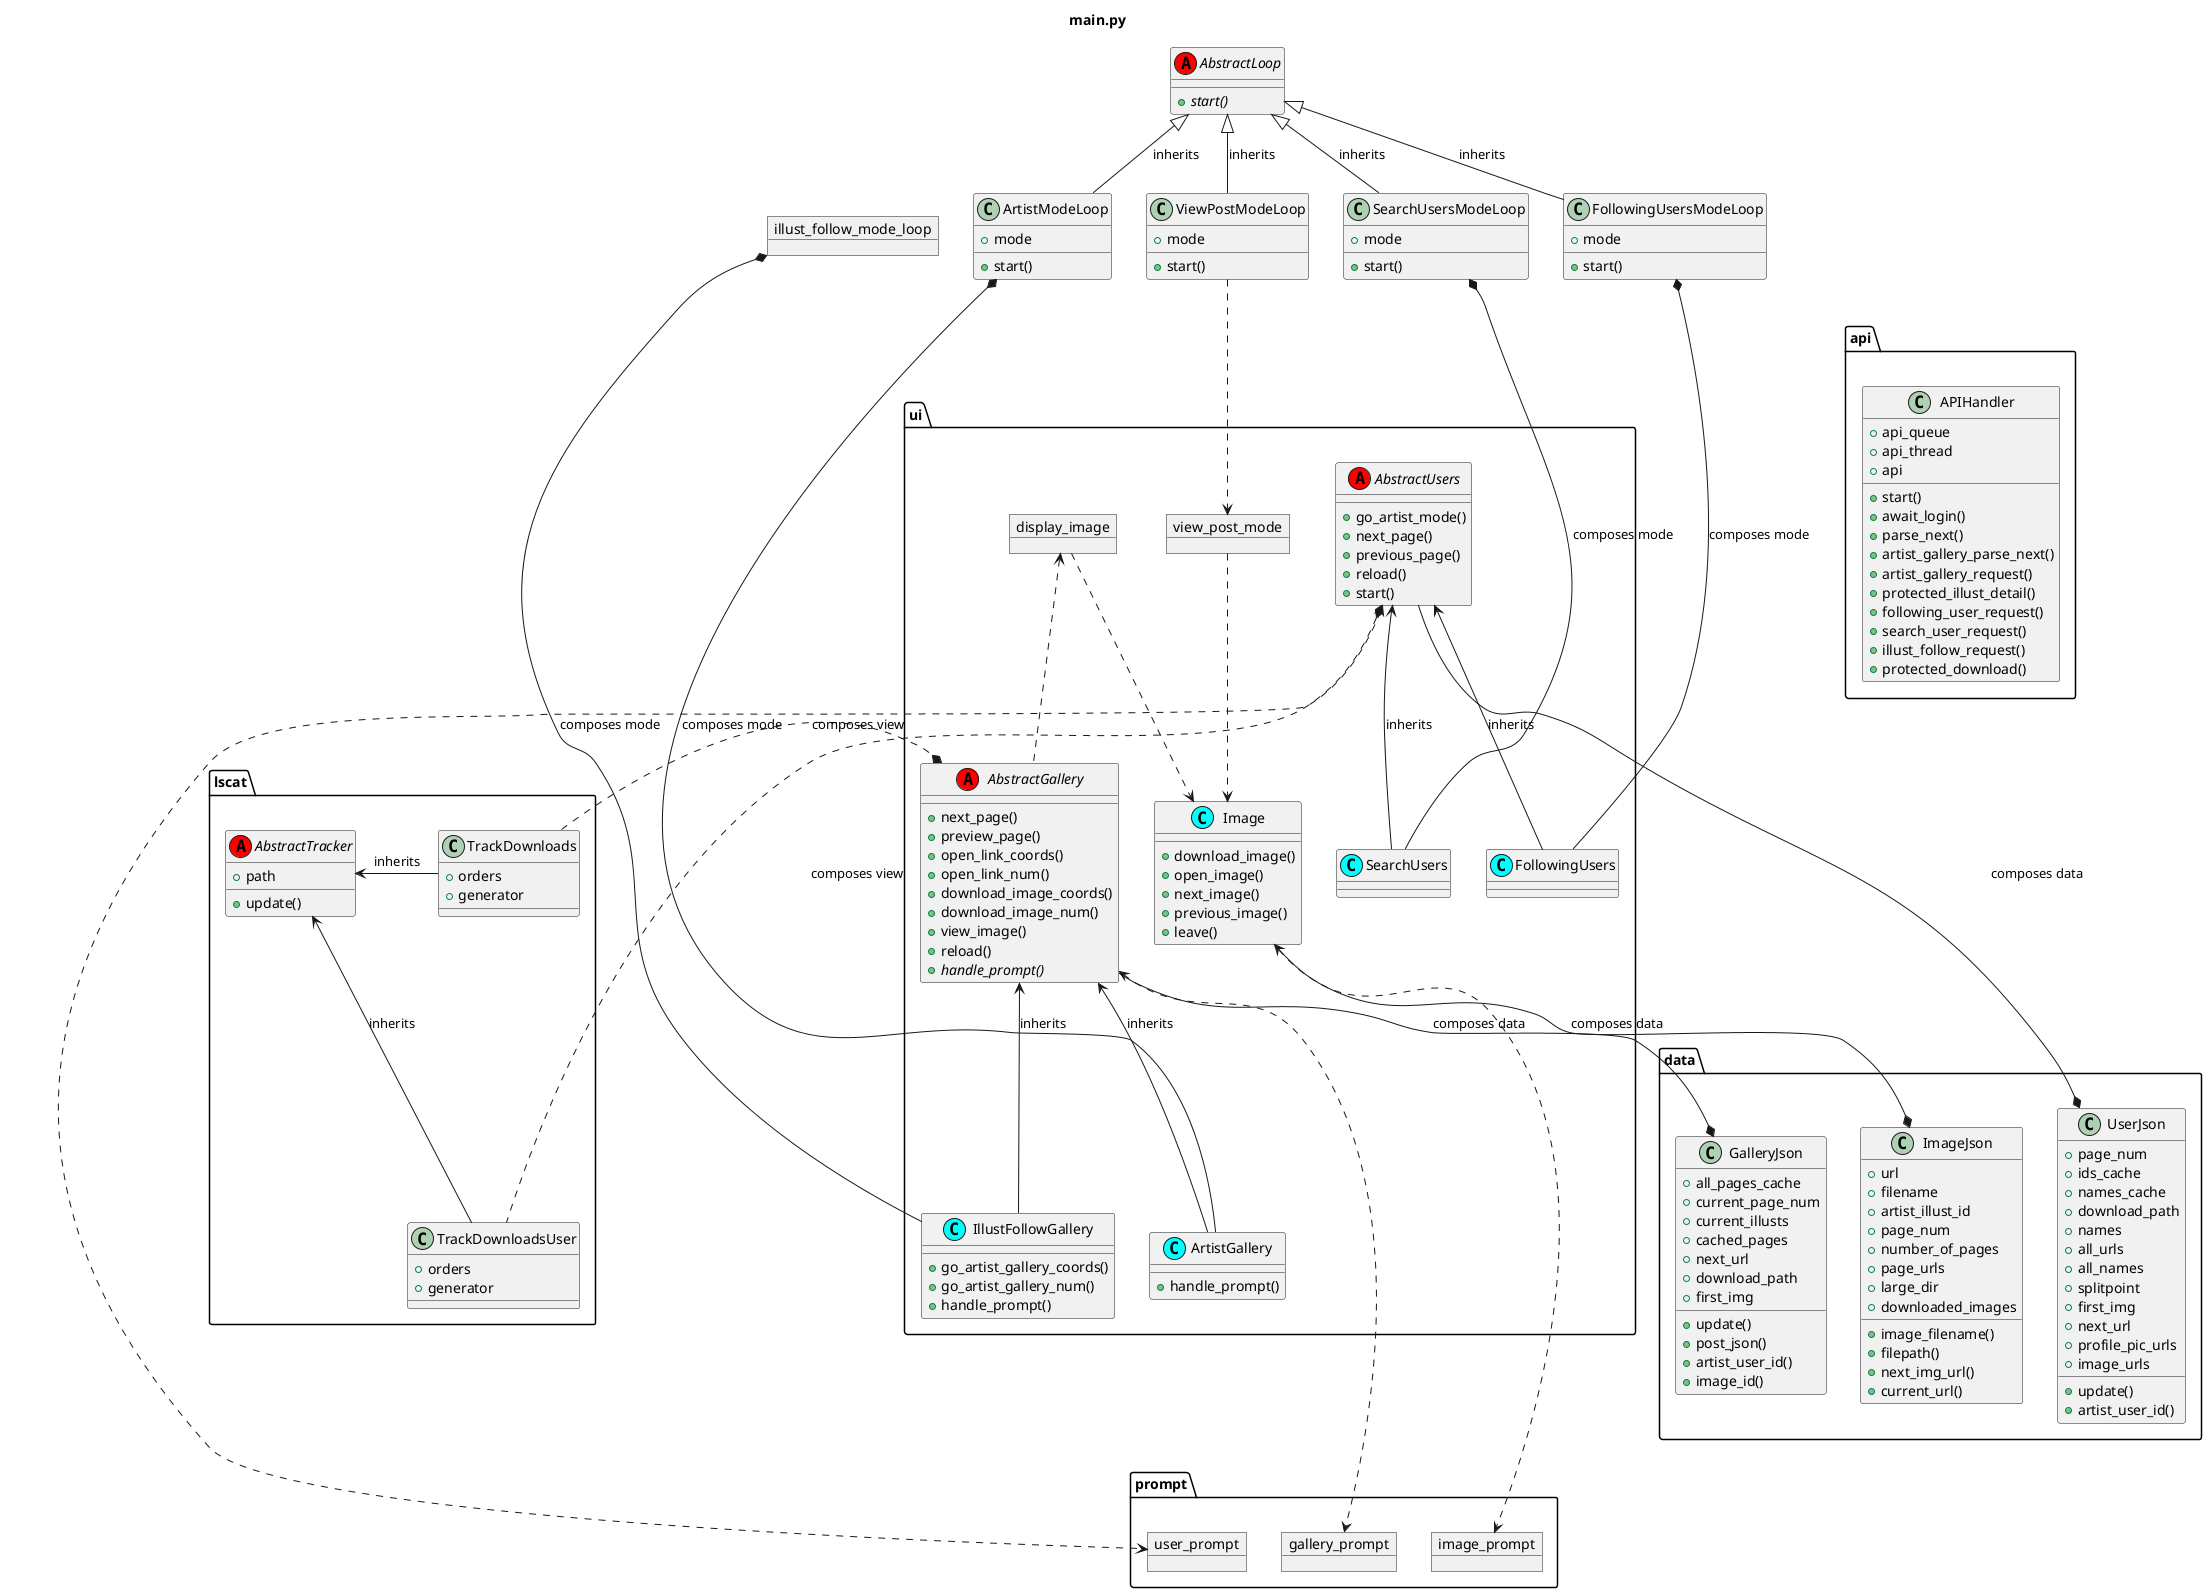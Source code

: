 @startuml

title main.py

abstract class AbstractLoop <<(A, red)>>{
  +{abstract}start()
}

class ArtistModeLoop {
    + mode
    +start()
}
object illust_follow_mode_loop

AbstractLoop <|-down- ArtistModeLoop: inherits
AbstractLoop <|-down[hidden]- illust_follow_mode_loop: inherits
illust_follow_mode_loop -right[hidden]-> ViewPostModeLoop
illust_follow_mode_loop -right[hidden]-> ArtistModeLoop
ViewPostModeLoop -left[hidden]-> ArtistModeLoop
ViewPostModeLoop -right[hidden]-> SearchUsersModeLoop
ViewPostModeLoop -right[hidden]-> FollowingUsersModeLoop

abstract class ui.AbstractGallery <<(A, red)>>{
    +next_page()
    +preview_page()
    +open_link_coords()
    +open_link_num()
    +download_image_coords()
    +download_image_num()
    +view_image()
    +reload()
    +{abstract}handle_prompt()
}

class ui.ArtistGallery <<(C, cyan)>>{
    +handle_prompt()
}
class ui.IllustFollowGallery <<(C, cyan)>>{
    +go_artist_gallery_coords()
    +go_artist_gallery_num()
    +handle_prompt()
}
ArtistModeLoop*-down- ui.ArtistGallery: composes mode

illust_follow_mode_loop*-down- ui.IllustFollowGallery: composes mode

ui.AbstractGallery <-down- ui.IllustFollowGallery: inherits

ui.AbstractGallery <-down- ui.ArtistGallery: inherits

ui.IllustFollowGallery -right[hidden]-> ui.ArtistGallery

class ViewPostModeLoop {
    + mode
    +start()
}
package ui {
    object view_post_mode
    object display_image
}
class ui.Image <<(C, cyan)>>{
    + download_image()
    + open_image()
    + next_image()
    + previous_image()
    + leave()
}

AbstractLoop <|-down- ViewPostModeLoop: inherits
ViewPostModeLoop ..> view_post_mode
view_post_mode ..> ui.Image
display_image ..> ui.Image
display_image <.. ui.AbstractGallery


class FollowingUsersModeLoop {
    + mode
    +start()
}
class SearchUsersModeLoop {
    + mode
    +start()
}
AbstractLoop <|-down- FollowingUsersModeLoop: inherits
AbstractLoop <|-down- SearchUsersModeLoop: inherits

class ui.FollowingUsers <<(C, cyan)>>
class ui.SearchUsers <<(C, cyan)>>
abstract class ui.AbstractUsers <<(A, red)>>{
    +go_artist_mode()
    +next_page()
    +previous_page()
    +reload()
    +start()
}
ui.AbstractUsers <-down- ui.FollowingUsers: inherits
ui.AbstractUsers <-down- ui.SearchUsers: inherits
FollowingUsersModeLoop*-down- ui.FollowingUsers: composes mode
SearchUsersModeLoop*-down- ui.SearchUsers: composes mode


abstract class lscat.AbstractTracker <<(A, red)>>{
    + path
    +update()
}
class lscat.TrackDownloads {
    + orders
    + generator
}
class lscat.TrackDownloadsUser {
    + orders
    + generator
}

lscat.AbstractTracker <- lscat.TrackDownloadsUser: inherits
lscat.AbstractTracker <- lscat.TrackDownloads: inherits

ui.AbstractUsers*.down. lscat.TrackDownloadsUser: composes view
ui.AbstractGallery*.up lscat.TrackDownloads: composes view

lscat.TrackDownloadsUser -up[hidden]-> lscat.TrackDownloads
lscat.TrackDownloadsUser --up[hidden]-> ui.AbstractGallery

package prompt {
    object user_prompt
    ui.AbstractUsers <..> user_prompt

    object gallery_prompt
    ui.AbstractGallery <.down.> gallery_prompt

    object image_prompt
    ui.Image <.down..> image_prompt
}


class data.GalleryJson {
    + all_pages_cache
    + current_page_num
    + current_illusts
    + cached_pages
    + next_url
    + download_path
    + first_img
    +update()
    +post_json()
    +artist_user_id()
    +image_id()
}
class data.ImageJson {
    + url
    + filename
    + artist_illust_id
    + page_num
    + number_of_pages
    + page_urls
    + large_dir
    + downloaded_images
    +image_filename()
    +filepath()
    +next_img_url()
    +current_url()
}
class data.UserJson {
    + page_num
    + ids_cache
    + names_cache
    + download_path
    + names
    + all_urls
    + all_names
    + splitpoint
    + first_img
    +update()
    + next_url
    + profile_pic_urls
    + image_urls
    +artist_user_id()
}

data.GalleryJson *-up- ui.AbstractGallery: composes data
data.ImageJson *-up- ui.Image: composes data
data.UserJson *-up- ui.AbstractUsers: composes data


class api.APIHandler {
    + api_queue
    + api_thread
    + api
    +start()
    +await_login()
    +parse_next()
    +artist_gallery_parse_next()
    +artist_gallery_request()
    +protected_illust_detail()
    +following_user_request()
    +search_user_request()
    +illust_follow_request()
    +protected_download()
}

api.APIHandler -right[hidden]-> ui.AbstractUsers

@enduml
